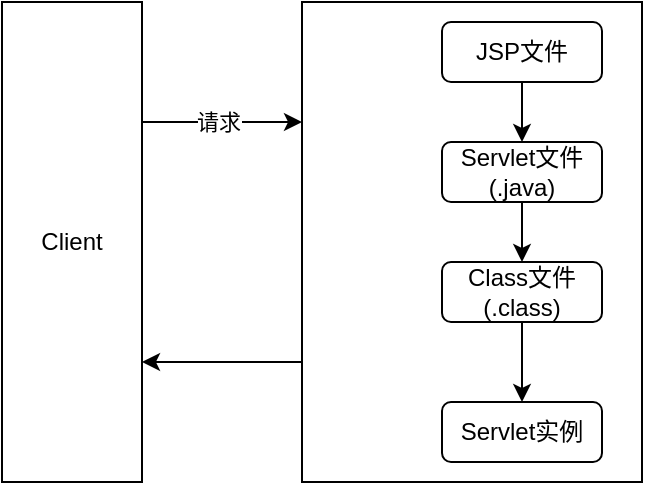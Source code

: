 <mxfile version="20.2.2" type="github">
  <diagram id="AEz7iCHHdjKyT90IiPuK" name="第 1 页">
    <mxGraphModel dx="786" dy="405" grid="1" gridSize="10" guides="1" tooltips="1" connect="1" arrows="1" fold="1" page="1" pageScale="1" pageWidth="827" pageHeight="1169" math="0" shadow="0">
      <root>
        <mxCell id="0" />
        <mxCell id="1" parent="0" />
        <mxCell id="qj6inIsGh60tnLwYxHfZ-4" style="edgeStyle=orthogonalEdgeStyle;rounded=0;orthogonalLoop=1;jettySize=auto;html=1;exitX=1;exitY=0.25;exitDx=0;exitDy=0;entryX=0;entryY=0.25;entryDx=0;entryDy=0;" edge="1" parent="1" source="rabq3llSEpP3MPOZf4vk-1" target="rabq3llSEpP3MPOZf4vk-2">
          <mxGeometry relative="1" as="geometry" />
        </mxCell>
        <mxCell id="qj6inIsGh60tnLwYxHfZ-6" value="请求" style="edgeLabel;html=1;align=center;verticalAlign=middle;resizable=0;points=[];" vertex="1" connectable="0" parent="qj6inIsGh60tnLwYxHfZ-4">
          <mxGeometry x="-0.05" relative="1" as="geometry">
            <mxPoint as="offset" />
          </mxGeometry>
        </mxCell>
        <mxCell id="rabq3llSEpP3MPOZf4vk-1" value="Client" style="rounded=0;whiteSpace=wrap;html=1;" parent="1" vertex="1">
          <mxGeometry x="210" y="80" width="70" height="240" as="geometry" />
        </mxCell>
        <mxCell id="qj6inIsGh60tnLwYxHfZ-5" style="edgeStyle=orthogonalEdgeStyle;rounded=0;orthogonalLoop=1;jettySize=auto;html=1;exitX=0;exitY=0.75;exitDx=0;exitDy=0;entryX=1;entryY=0.75;entryDx=0;entryDy=0;" edge="1" parent="1" source="rabq3llSEpP3MPOZf4vk-2" target="rabq3llSEpP3MPOZf4vk-1">
          <mxGeometry relative="1" as="geometry" />
        </mxCell>
        <mxCell id="rabq3llSEpP3MPOZf4vk-2" value="" style="rounded=0;whiteSpace=wrap;html=1;" parent="1" vertex="1">
          <mxGeometry x="360" y="80" width="170" height="240" as="geometry" />
        </mxCell>
        <mxCell id="qj6inIsGh60tnLwYxHfZ-1" style="edgeStyle=orthogonalEdgeStyle;rounded=0;orthogonalLoop=1;jettySize=auto;html=1;exitX=0.5;exitY=1;exitDx=0;exitDy=0;entryX=0.5;entryY=0;entryDx=0;entryDy=0;" edge="1" parent="1" source="rabq3llSEpP3MPOZf4vk-3" target="rabq3llSEpP3MPOZf4vk-6">
          <mxGeometry relative="1" as="geometry" />
        </mxCell>
        <mxCell id="rabq3llSEpP3MPOZf4vk-3" value="JSP文件" style="rounded=1;whiteSpace=wrap;html=1;" parent="1" vertex="1">
          <mxGeometry x="430" y="90" width="80" height="30" as="geometry" />
        </mxCell>
        <mxCell id="qj6inIsGh60tnLwYxHfZ-2" style="edgeStyle=orthogonalEdgeStyle;rounded=0;orthogonalLoop=1;jettySize=auto;html=1;exitX=0.5;exitY=1;exitDx=0;exitDy=0;entryX=0.5;entryY=0;entryDx=0;entryDy=0;" edge="1" parent="1" source="rabq3llSEpP3MPOZf4vk-6" target="rabq3llSEpP3MPOZf4vk-7">
          <mxGeometry relative="1" as="geometry" />
        </mxCell>
        <mxCell id="rabq3llSEpP3MPOZf4vk-6" value="Servlet文件(.java)" style="rounded=1;whiteSpace=wrap;html=1;" parent="1" vertex="1">
          <mxGeometry x="430" y="150" width="80" height="30" as="geometry" />
        </mxCell>
        <mxCell id="qj6inIsGh60tnLwYxHfZ-3" style="edgeStyle=orthogonalEdgeStyle;rounded=0;orthogonalLoop=1;jettySize=auto;html=1;exitX=0.5;exitY=1;exitDx=0;exitDy=0;entryX=0.5;entryY=0;entryDx=0;entryDy=0;" edge="1" parent="1" source="rabq3llSEpP3MPOZf4vk-7" target="rabq3llSEpP3MPOZf4vk-8">
          <mxGeometry relative="1" as="geometry" />
        </mxCell>
        <mxCell id="rabq3llSEpP3MPOZf4vk-7" value="Class文件(.class)" style="rounded=1;whiteSpace=wrap;html=1;" parent="1" vertex="1">
          <mxGeometry x="430" y="210" width="80" height="30" as="geometry" />
        </mxCell>
        <mxCell id="rabq3llSEpP3MPOZf4vk-8" value="Servlet实例" style="rounded=1;whiteSpace=wrap;html=1;" parent="1" vertex="1">
          <mxGeometry x="430" y="280" width="80" height="30" as="geometry" />
        </mxCell>
      </root>
    </mxGraphModel>
  </diagram>
</mxfile>
